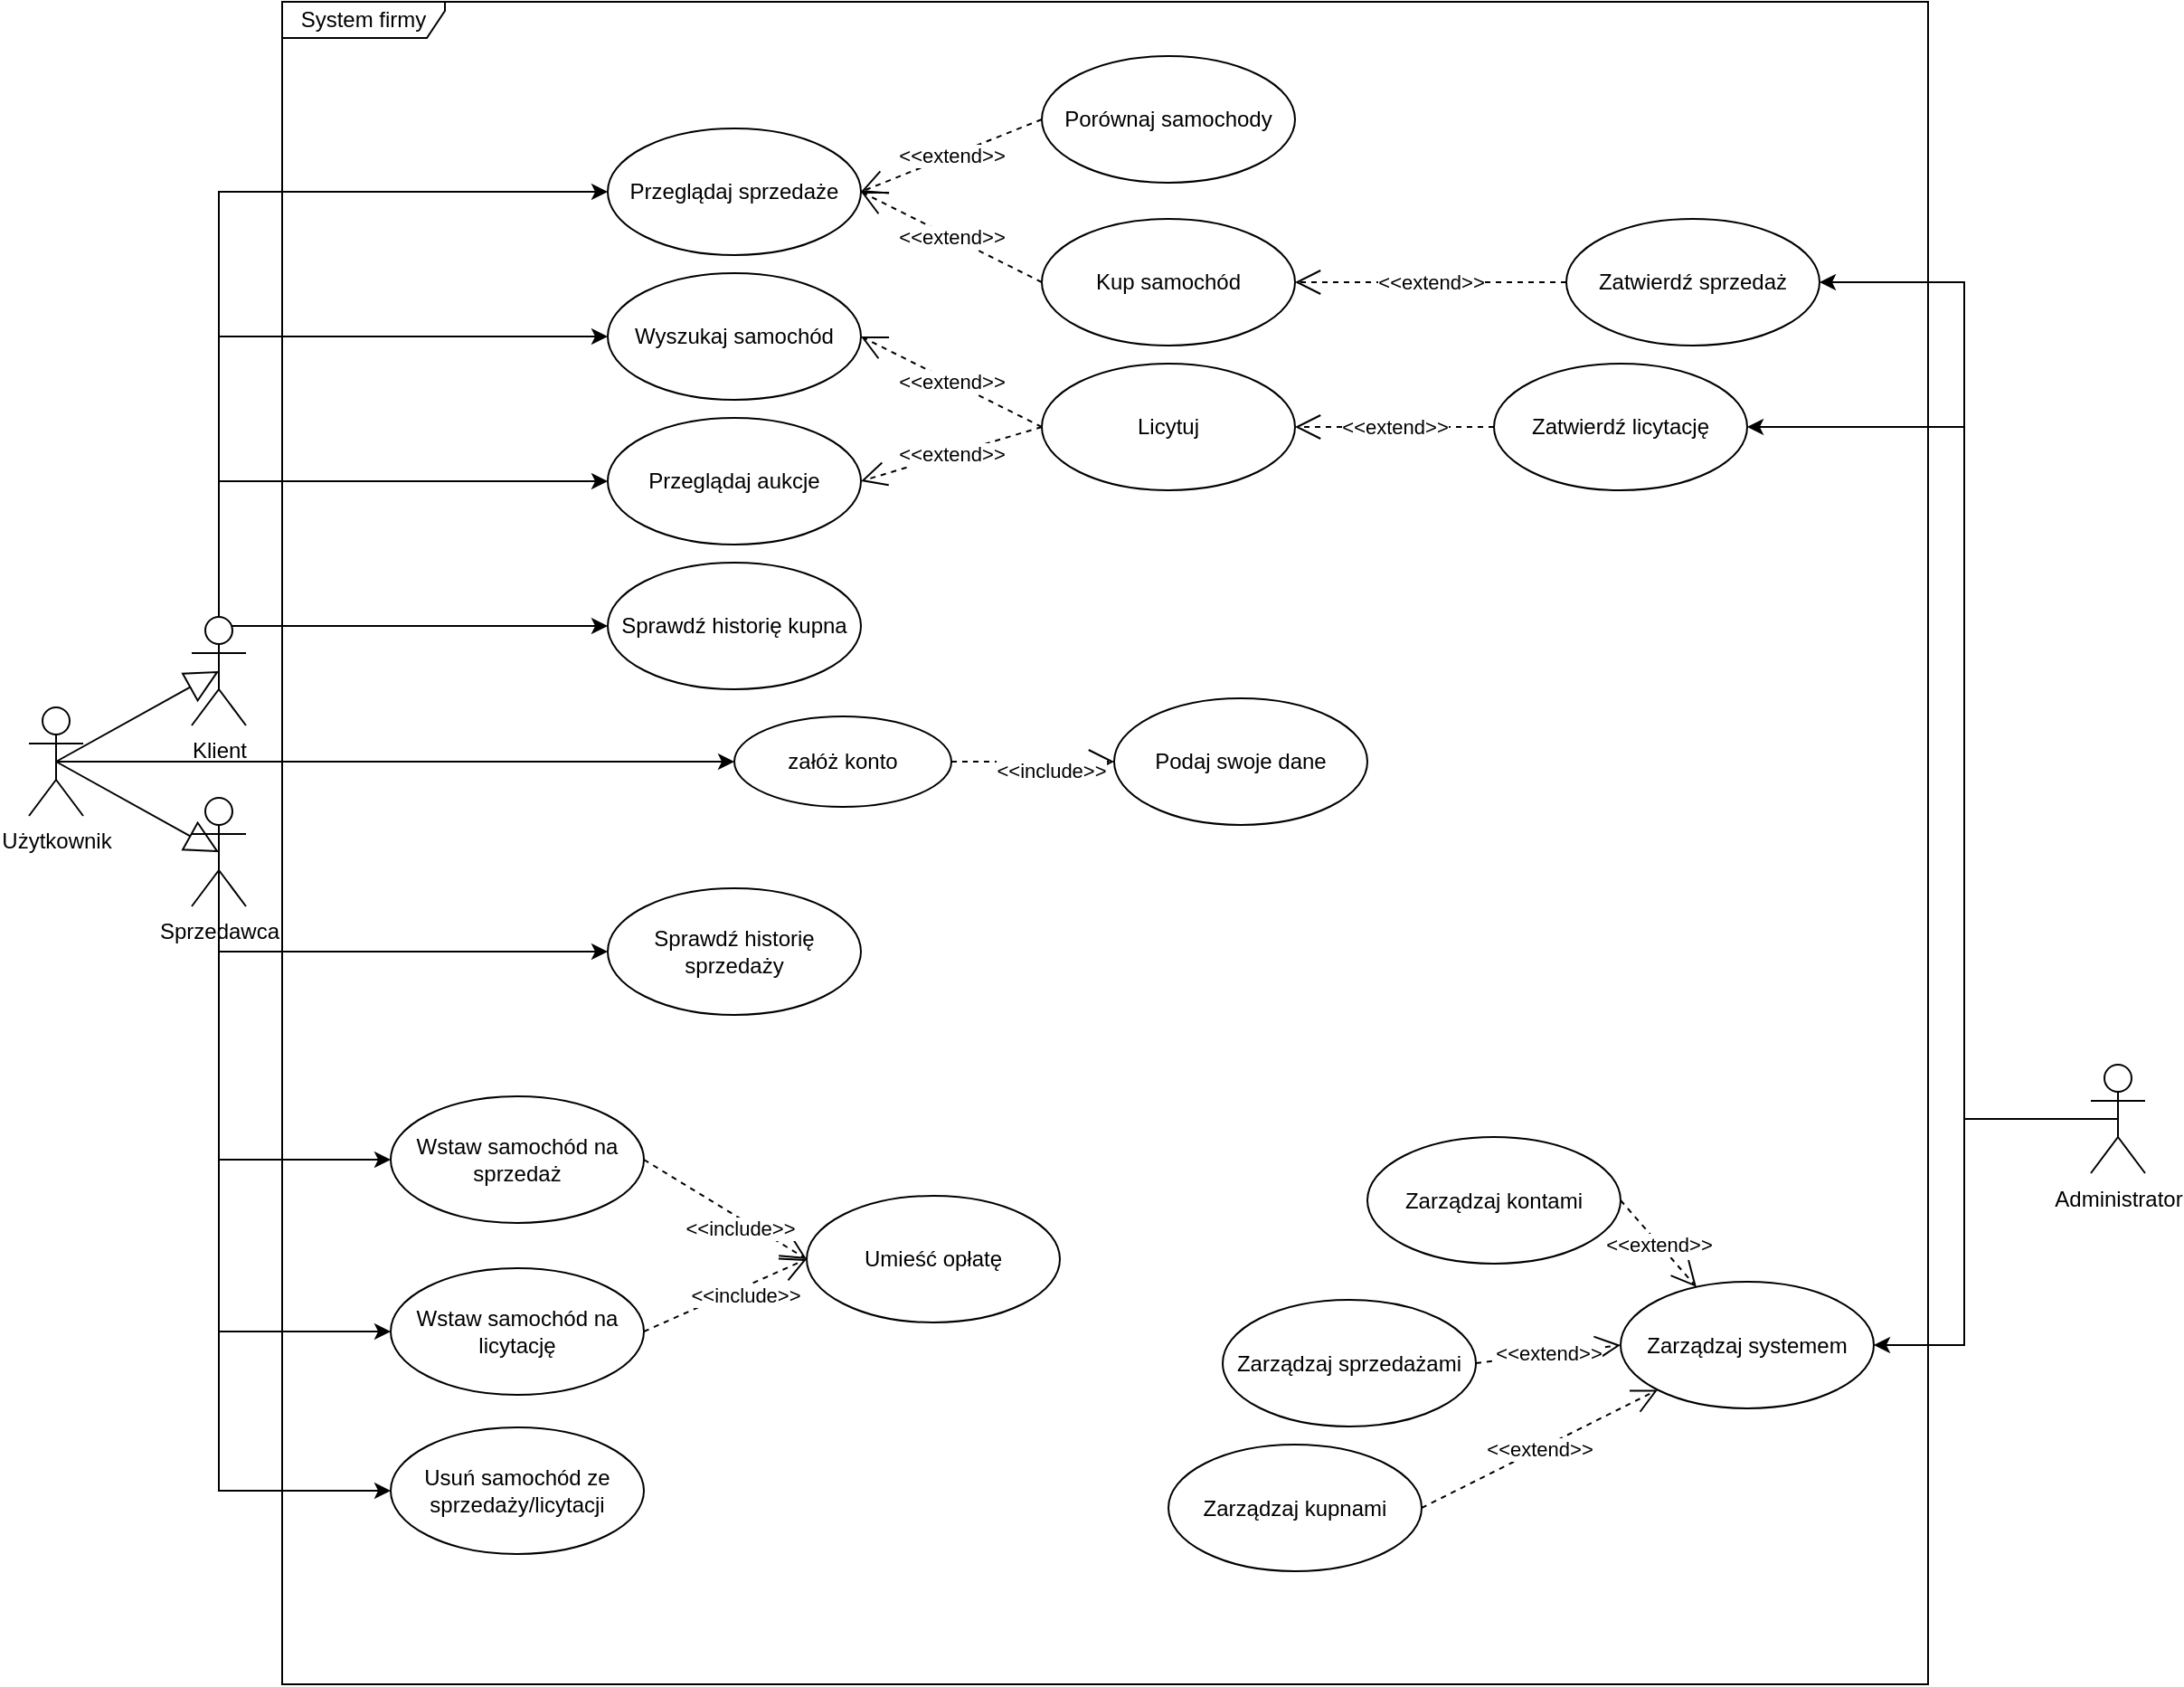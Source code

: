 <mxfile version="14.6.9" type="device"><diagram id="VJrot1IKDxf_70b9PmcD" name="Page-1"><mxGraphModel dx="2871" dy="2111" grid="1" gridSize="10" guides="1" tooltips="1" connect="1" arrows="1" fold="1" page="1" pageScale="1" pageWidth="827" pageHeight="1169" math="0" shadow="0"><root><mxCell id="0"/><mxCell id="1" parent="0"/><mxCell id="q9QxU1IIXQIBfQGxK29Q-38" style="edgeStyle=orthogonalEdgeStyle;rounded=0;orthogonalLoop=1;jettySize=auto;html=1;exitX=0.5;exitY=0.5;exitDx=0;exitDy=0;exitPerimeter=0;entryX=0;entryY=0.5;entryDx=0;entryDy=0;" edge="1" parent="1" source="q9QxU1IIXQIBfQGxK29Q-1" target="q9QxU1IIXQIBfQGxK29Q-25"><mxGeometry relative="1" as="geometry"><Array as="points"><mxPoint x="-35" y="165"/></Array></mxGeometry></mxCell><mxCell id="q9QxU1IIXQIBfQGxK29Q-39" style="edgeStyle=orthogonalEdgeStyle;rounded=0;orthogonalLoop=1;jettySize=auto;html=1;exitX=0.5;exitY=0;exitDx=0;exitDy=0;exitPerimeter=0;entryX=0;entryY=0.5;entryDx=0;entryDy=0;" edge="1" parent="1" source="q9QxU1IIXQIBfQGxK29Q-1" target="q9QxU1IIXQIBfQGxK29Q-22"><mxGeometry relative="1" as="geometry"/></mxCell><mxCell id="q9QxU1IIXQIBfQGxK29Q-40" style="edgeStyle=orthogonalEdgeStyle;rounded=0;orthogonalLoop=1;jettySize=auto;html=1;exitX=0.5;exitY=0;exitDx=0;exitDy=0;exitPerimeter=0;entryX=0;entryY=0.5;entryDx=0;entryDy=0;" edge="1" parent="1" source="q9QxU1IIXQIBfQGxK29Q-1" target="q9QxU1IIXQIBfQGxK29Q-23"><mxGeometry relative="1" as="geometry"/></mxCell><mxCell id="q9QxU1IIXQIBfQGxK29Q-59" style="edgeStyle=orthogonalEdgeStyle;rounded=0;orthogonalLoop=1;jettySize=auto;html=1;exitX=0.5;exitY=0.5;exitDx=0;exitDy=0;exitPerimeter=0;entryX=0;entryY=0.5;entryDx=0;entryDy=0;" edge="1" parent="1" source="q9QxU1IIXQIBfQGxK29Q-1" target="q9QxU1IIXQIBfQGxK29Q-26"><mxGeometry relative="1" as="geometry"><Array as="points"><mxPoint x="-35" y="5"/></Array></mxGeometry></mxCell><mxCell id="q9QxU1IIXQIBfQGxK29Q-1" value="Klient" style="shape=umlActor;verticalLabelPosition=bottom;verticalAlign=top;html=1;" vertex="1" parent="1"><mxGeometry x="-50" y="160" width="30" height="60" as="geometry"/></mxCell><mxCell id="q9QxU1IIXQIBfQGxK29Q-48" style="edgeStyle=orthogonalEdgeStyle;rounded=0;orthogonalLoop=1;jettySize=auto;html=1;exitX=0.5;exitY=0.5;exitDx=0;exitDy=0;exitPerimeter=0;entryX=0;entryY=0.5;entryDx=0;entryDy=0;" edge="1" parent="1" source="q9QxU1IIXQIBfQGxK29Q-2" target="q9QxU1IIXQIBfQGxK29Q-47"><mxGeometry relative="1" as="geometry"><Array as="points"><mxPoint x="-35" y="345"/></Array></mxGeometry></mxCell><mxCell id="q9QxU1IIXQIBfQGxK29Q-58" style="edgeStyle=orthogonalEdgeStyle;rounded=0;orthogonalLoop=1;jettySize=auto;html=1;exitX=0.5;exitY=0.5;exitDx=0;exitDy=0;exitPerimeter=0;entryX=0;entryY=0.5;entryDx=0;entryDy=0;" edge="1" parent="1" source="q9QxU1IIXQIBfQGxK29Q-2" target="q9QxU1IIXQIBfQGxK29Q-57"><mxGeometry relative="1" as="geometry"><Array as="points"><mxPoint x="-35" y="460"/></Array></mxGeometry></mxCell><mxCell id="q9QxU1IIXQIBfQGxK29Q-67" style="edgeStyle=orthogonalEdgeStyle;rounded=0;orthogonalLoop=1;jettySize=auto;html=1;exitX=0.5;exitY=0.5;exitDx=0;exitDy=0;exitPerimeter=0;entryX=0;entryY=0.5;entryDx=0;entryDy=0;" edge="1" parent="1" source="q9QxU1IIXQIBfQGxK29Q-2" target="q9QxU1IIXQIBfQGxK29Q-66"><mxGeometry relative="1" as="geometry"><Array as="points"><mxPoint x="-35" y="555"/></Array></mxGeometry></mxCell><mxCell id="q9QxU1IIXQIBfQGxK29Q-70" style="edgeStyle=orthogonalEdgeStyle;rounded=0;orthogonalLoop=1;jettySize=auto;html=1;exitX=0.5;exitY=0.5;exitDx=0;exitDy=0;exitPerimeter=0;entryX=0;entryY=0.5;entryDx=0;entryDy=0;" edge="1" parent="1" source="q9QxU1IIXQIBfQGxK29Q-2" target="q9QxU1IIXQIBfQGxK29Q-69"><mxGeometry relative="1" as="geometry"><Array as="points"><mxPoint x="-35" y="643"/></Array></mxGeometry></mxCell><mxCell id="q9QxU1IIXQIBfQGxK29Q-2" value="Sprzedawca" style="shape=umlActor;verticalLabelPosition=bottom;verticalAlign=top;html=1;" vertex="1" parent="1"><mxGeometry x="-50" y="260" width="30" height="60" as="geometry"/></mxCell><mxCell id="q9QxU1IIXQIBfQGxK29Q-49" style="edgeStyle=orthogonalEdgeStyle;rounded=0;orthogonalLoop=1;jettySize=auto;html=1;exitX=0.5;exitY=0.5;exitDx=0;exitDy=0;exitPerimeter=0;entryX=0;entryY=0.5;entryDx=0;entryDy=0;" edge="1" parent="1" source="q9QxU1IIXQIBfQGxK29Q-3" target="q9QxU1IIXQIBfQGxK29Q-19"><mxGeometry relative="1" as="geometry"><mxPoint x="200" y="240" as="targetPoint"/><Array as="points"/></mxGeometry></mxCell><mxCell id="q9QxU1IIXQIBfQGxK29Q-3" value="Użytkownik" style="shape=umlActor;verticalLabelPosition=bottom;verticalAlign=top;html=1;" vertex="1" parent="1"><mxGeometry x="-140" y="210" width="30" height="60" as="geometry"/></mxCell><mxCell id="q9QxU1IIXQIBfQGxK29Q-37" style="edgeStyle=orthogonalEdgeStyle;rounded=0;orthogonalLoop=1;jettySize=auto;html=1;exitX=0.5;exitY=0.5;exitDx=0;exitDy=0;exitPerimeter=0;entryX=1;entryY=0.5;entryDx=0;entryDy=0;" edge="1" parent="1" source="q9QxU1IIXQIBfQGxK29Q-11" target="q9QxU1IIXQIBfQGxK29Q-27"><mxGeometry relative="1" as="geometry"><Array as="points"><mxPoint x="930" y="437"/><mxPoint x="930" y="563"/></Array></mxGeometry></mxCell><mxCell id="q9QxU1IIXQIBfQGxK29Q-44" style="edgeStyle=orthogonalEdgeStyle;rounded=0;orthogonalLoop=1;jettySize=auto;html=1;exitX=0.5;exitY=0.5;exitDx=0;exitDy=0;exitPerimeter=0;entryX=1;entryY=0.5;entryDx=0;entryDy=0;" edge="1" parent="1" source="q9QxU1IIXQIBfQGxK29Q-11" target="q9QxU1IIXQIBfQGxK29Q-43"><mxGeometry relative="1" as="geometry"><Array as="points"><mxPoint x="930" y="438"/><mxPoint x="930" y="55"/></Array></mxGeometry></mxCell><mxCell id="q9QxU1IIXQIBfQGxK29Q-46" style="edgeStyle=orthogonalEdgeStyle;rounded=0;orthogonalLoop=1;jettySize=auto;html=1;exitX=0.5;exitY=0.5;exitDx=0;exitDy=0;exitPerimeter=0;entryX=1;entryY=0.5;entryDx=0;entryDy=0;" edge="1" parent="1" source="q9QxU1IIXQIBfQGxK29Q-11" target="q9QxU1IIXQIBfQGxK29Q-45"><mxGeometry relative="1" as="geometry"><Array as="points"><mxPoint x="930" y="438"/><mxPoint x="930" y="-25"/></Array></mxGeometry></mxCell><mxCell id="q9QxU1IIXQIBfQGxK29Q-11" value="Administrator" style="shape=umlActor;verticalLabelPosition=bottom;verticalAlign=top;html=1;" vertex="1" parent="1"><mxGeometry x="1000" y="407.5" width="30" height="60" as="geometry"/></mxCell><mxCell id="q9QxU1IIXQIBfQGxK29Q-17" value="System firmy" style="shape=umlFrame;whiteSpace=wrap;html=1;width=90;height=20;" vertex="1" parent="1"><mxGeometry y="-180" width="910" height="930" as="geometry"/></mxCell><mxCell id="q9QxU1IIXQIBfQGxK29Q-19" value="załóż konto" style="ellipse;whiteSpace=wrap;html=1;" vertex="1" parent="1"><mxGeometry x="250" y="215" width="120" height="50" as="geometry"/></mxCell><mxCell id="q9QxU1IIXQIBfQGxK29Q-22" value="Przeglądaj aukcje" style="ellipse;whiteSpace=wrap;html=1;" vertex="1" parent="1"><mxGeometry x="180" y="50" width="140" height="70" as="geometry"/></mxCell><mxCell id="q9QxU1IIXQIBfQGxK29Q-23" value="Przeglądaj sprzedaże" style="ellipse;whiteSpace=wrap;html=1;" vertex="1" parent="1"><mxGeometry x="180" y="-110" width="140" height="70" as="geometry"/></mxCell><mxCell id="q9QxU1IIXQIBfQGxK29Q-24" value="Licytuj" style="ellipse;whiteSpace=wrap;html=1;" vertex="1" parent="1"><mxGeometry x="420" y="20" width="140" height="70" as="geometry"/></mxCell><mxCell id="q9QxU1IIXQIBfQGxK29Q-25" value="Sprawdź historię kupna" style="ellipse;whiteSpace=wrap;html=1;" vertex="1" parent="1"><mxGeometry x="180" y="130" width="140" height="70" as="geometry"/></mxCell><mxCell id="q9QxU1IIXQIBfQGxK29Q-26" value="Wyszukaj samochód" style="ellipse;whiteSpace=wrap;html=1;" vertex="1" parent="1"><mxGeometry x="180" y="-30" width="140" height="70" as="geometry"/></mxCell><mxCell id="q9QxU1IIXQIBfQGxK29Q-27" value="Zarządzaj systemem" style="ellipse;whiteSpace=wrap;html=1;" vertex="1" parent="1"><mxGeometry x="740" y="527.5" width="140" height="70" as="geometry"/></mxCell><mxCell id="q9QxU1IIXQIBfQGxK29Q-28" value="Zarządzaj kontami" style="ellipse;whiteSpace=wrap;html=1;" vertex="1" parent="1"><mxGeometry x="600" y="447.5" width="140" height="70" as="geometry"/></mxCell><mxCell id="q9QxU1IIXQIBfQGxK29Q-29" value="Zarządzaj sprzedażami" style="ellipse;whiteSpace=wrap;html=1;" vertex="1" parent="1"><mxGeometry x="520" y="537.5" width="140" height="70" as="geometry"/></mxCell><mxCell id="q9QxU1IIXQIBfQGxK29Q-30" value="Zarządzaj kupnami" style="ellipse;whiteSpace=wrap;html=1;" vertex="1" parent="1"><mxGeometry x="490" y="617.5" width="140" height="70" as="geometry"/></mxCell><mxCell id="q9QxU1IIXQIBfQGxK29Q-32" value="&amp;lt;&amp;lt;extend&amp;gt;&amp;gt;" style="endArrow=open;endSize=12;dashed=1;html=1;exitX=1;exitY=0.5;exitDx=0;exitDy=0;" edge="1" parent="1" source="q9QxU1IIXQIBfQGxK29Q-28" target="q9QxU1IIXQIBfQGxK29Q-27"><mxGeometry width="160" relative="1" as="geometry"><mxPoint x="640" y="587.5" as="sourcePoint"/><mxPoint x="760" y="467.5" as="targetPoint"/><Array as="points"/><mxPoint as="offset"/></mxGeometry></mxCell><mxCell id="q9QxU1IIXQIBfQGxK29Q-34" value="&amp;lt;&amp;lt;extend&amp;gt;&amp;gt;" style="endArrow=open;endSize=12;dashed=1;html=1;exitX=1;exitY=0.5;exitDx=0;exitDy=0;entryX=0;entryY=0.5;entryDx=0;entryDy=0;" edge="1" parent="1" source="q9QxU1IIXQIBfQGxK29Q-29" target="q9QxU1IIXQIBfQGxK29Q-27"><mxGeometry width="160" relative="1" as="geometry"><mxPoint x="530.0" y="572.5" as="sourcePoint"/><mxPoint x="720" y="561.79" as="targetPoint"/><Array as="points"/><mxPoint as="offset"/></mxGeometry></mxCell><mxCell id="q9QxU1IIXQIBfQGxK29Q-35" value="&amp;lt;&amp;lt;extend&amp;gt;&amp;gt;" style="endArrow=open;endSize=12;dashed=1;html=1;exitX=1;exitY=0.5;exitDx=0;exitDy=0;entryX=0;entryY=1;entryDx=0;entryDy=0;" edge="1" parent="1" source="q9QxU1IIXQIBfQGxK29Q-30" target="q9QxU1IIXQIBfQGxK29Q-27"><mxGeometry width="160" relative="1" as="geometry"><mxPoint x="640" y="627.5" as="sourcePoint"/><mxPoint x="800" y="627.5" as="targetPoint"/><Array as="points"/><mxPoint as="offset"/></mxGeometry></mxCell><mxCell id="q9QxU1IIXQIBfQGxK29Q-42" value="&amp;lt;&amp;lt;extend&amp;gt;&amp;gt;" style="endArrow=open;endSize=12;dashed=1;html=1;exitX=0;exitY=0.5;exitDx=0;exitDy=0;entryX=1;entryY=0.5;entryDx=0;entryDy=0;" edge="1" parent="1" source="q9QxU1IIXQIBfQGxK29Q-24" target="q9QxU1IIXQIBfQGxK29Q-22"><mxGeometry width="160" relative="1" as="geometry"><mxPoint x="400" y="60.0" as="sourcePoint"/><mxPoint x="340" y="-10" as="targetPoint"/><Array as="points"/><mxPoint as="offset"/></mxGeometry></mxCell><mxCell id="q9QxU1IIXQIBfQGxK29Q-43" value="Zatwierdź licytację" style="ellipse;whiteSpace=wrap;html=1;" vertex="1" parent="1"><mxGeometry x="670" y="20" width="140" height="70" as="geometry"/></mxCell><mxCell id="q9QxU1IIXQIBfQGxK29Q-45" value="Zatwierdź sprzedaż" style="ellipse;whiteSpace=wrap;html=1;" vertex="1" parent="1"><mxGeometry x="710" y="-60" width="140" height="70" as="geometry"/></mxCell><mxCell id="q9QxU1IIXQIBfQGxK29Q-47" value="Sprawdź historię sprzedaży" style="ellipse;whiteSpace=wrap;html=1;" vertex="1" parent="1"><mxGeometry x="180" y="310" width="140" height="70" as="geometry"/></mxCell><mxCell id="q9QxU1IIXQIBfQGxK29Q-53" value="" style="endArrow=block;endSize=16;endFill=0;html=1;exitX=0.5;exitY=0.5;exitDx=0;exitDy=0;exitPerimeter=0;entryX=0.5;entryY=0.5;entryDx=0;entryDy=0;entryPerimeter=0;" edge="1" parent="1" source="q9QxU1IIXQIBfQGxK29Q-3" target="q9QxU1IIXQIBfQGxK29Q-1"><mxGeometry width="160" relative="1" as="geometry"><mxPoint x="-20" y="244.29" as="sourcePoint"/><mxPoint x="140" y="244.29" as="targetPoint"/><Array as="points"/></mxGeometry></mxCell><mxCell id="q9QxU1IIXQIBfQGxK29Q-54" value="" style="endArrow=block;endSize=16;endFill=0;html=1;exitX=0.5;exitY=0.5;exitDx=0;exitDy=0;exitPerimeter=0;entryX=0.5;entryY=0.5;entryDx=0;entryDy=0;entryPerimeter=0;" edge="1" parent="1" source="q9QxU1IIXQIBfQGxK29Q-3" target="q9QxU1IIXQIBfQGxK29Q-2"><mxGeometry width="160" relative="1" as="geometry"><mxPoint x="-115" y="250" as="sourcePoint"/><mxPoint x="-25" y="200" as="targetPoint"/><Array as="points"/></mxGeometry></mxCell><mxCell id="q9QxU1IIXQIBfQGxK29Q-55" value="Porównaj samochody" style="ellipse;whiteSpace=wrap;html=1;" vertex="1" parent="1"><mxGeometry x="420" y="-150" width="140" height="70" as="geometry"/></mxCell><mxCell id="q9QxU1IIXQIBfQGxK29Q-56" value="&amp;lt;&amp;lt;extend&amp;gt;&amp;gt;" style="endArrow=open;endSize=12;dashed=1;html=1;exitX=0;exitY=0.5;exitDx=0;exitDy=0;entryX=1;entryY=0.5;entryDx=0;entryDy=0;" edge="1" parent="1" source="q9QxU1IIXQIBfQGxK29Q-55" target="q9QxU1IIXQIBfQGxK29Q-23"><mxGeometry width="160" relative="1" as="geometry"><mxPoint x="292.32" y="-110" as="sourcePoint"/><mxPoint x="300" y="-85" as="targetPoint"/><Array as="points"/><mxPoint as="offset"/></mxGeometry></mxCell><mxCell id="q9QxU1IIXQIBfQGxK29Q-57" value="Wstaw samochód na sprzedaż" style="ellipse;whiteSpace=wrap;html=1;" vertex="1" parent="1"><mxGeometry x="60" y="425" width="140" height="70" as="geometry"/></mxCell><mxCell id="q9QxU1IIXQIBfQGxK29Q-60" value="&amp;lt;&amp;lt;extend&amp;gt;&amp;gt;" style="endArrow=open;endSize=12;dashed=1;html=1;exitX=0;exitY=0.5;exitDx=0;exitDy=0;entryX=1;entryY=0.5;entryDx=0;entryDy=0;" edge="1" parent="1" source="q9QxU1IIXQIBfQGxK29Q-24" target="q9QxU1IIXQIBfQGxK29Q-26"><mxGeometry width="160" relative="1" as="geometry"><mxPoint x="434.0" y="180" as="sourcePoint"/><mxPoint x="310.0" y="180" as="targetPoint"/><Array as="points"/><mxPoint as="offset"/></mxGeometry></mxCell><mxCell id="q9QxU1IIXQIBfQGxK29Q-61" value="Kup samochód" style="ellipse;whiteSpace=wrap;html=1;" vertex="1" parent="1"><mxGeometry x="420" y="-60" width="140" height="70" as="geometry"/></mxCell><mxCell id="q9QxU1IIXQIBfQGxK29Q-62" value="&amp;lt;&amp;lt;extend&amp;gt;&amp;gt;" style="endArrow=open;endSize=12;dashed=1;html=1;exitX=0;exitY=0.5;exitDx=0;exitDy=0;entryX=1;entryY=0.5;entryDx=0;entryDy=0;" edge="1" parent="1" source="q9QxU1IIXQIBfQGxK29Q-61" target="q9QxU1IIXQIBfQGxK29Q-23"><mxGeometry width="160" relative="1" as="geometry"><mxPoint x="430.0" y="-105" as="sourcePoint"/><mxPoint x="320" y="-65" as="targetPoint"/><Array as="points"/><mxPoint as="offset"/></mxGeometry></mxCell><mxCell id="q9QxU1IIXQIBfQGxK29Q-63" value="&amp;lt;&amp;lt;include&amp;gt;&amp;gt;" style="endArrow=open;endSize=12;dashed=1;html=1;exitX=1;exitY=0.5;exitDx=0;exitDy=0;entryX=0;entryY=0.5;entryDx=0;entryDy=0;" edge="1" parent="1" source="q9QxU1IIXQIBfQGxK29Q-57" target="q9QxU1IIXQIBfQGxK29Q-65"><mxGeometry x="0.211" y="-4" width="160" relative="1" as="geometry"><mxPoint x="250" y="413.25" as="sourcePoint"/><mxPoint x="330" y="420" as="targetPoint"/><Array as="points"/><mxPoint y="1" as="offset"/></mxGeometry></mxCell><mxCell id="q9QxU1IIXQIBfQGxK29Q-65" value="Umieść opłatę" style="ellipse;whiteSpace=wrap;html=1;" vertex="1" parent="1"><mxGeometry x="290" y="480" width="140" height="70" as="geometry"/></mxCell><mxCell id="q9QxU1IIXQIBfQGxK29Q-66" value="Wstaw samochód na licytację" style="ellipse;whiteSpace=wrap;html=1;" vertex="1" parent="1"><mxGeometry x="60" y="520" width="140" height="70" as="geometry"/></mxCell><mxCell id="q9QxU1IIXQIBfQGxK29Q-68" value="&amp;lt;&amp;lt;include&amp;gt;&amp;gt;" style="endArrow=open;endSize=12;dashed=1;html=1;exitX=1;exitY=0.5;exitDx=0;exitDy=0;entryX=0;entryY=0.5;entryDx=0;entryDy=0;" edge="1" parent="1" source="q9QxU1IIXQIBfQGxK29Q-66" target="q9QxU1IIXQIBfQGxK29Q-65"><mxGeometry x="0.211" y="-4" width="160" relative="1" as="geometry"><mxPoint x="210.0" y="470" as="sourcePoint"/><mxPoint x="250" y="525" as="targetPoint"/><Array as="points"/><mxPoint y="1" as="offset"/></mxGeometry></mxCell><mxCell id="q9QxU1IIXQIBfQGxK29Q-69" value="Usuń samochód ze sprzedaży/licytacji" style="ellipse;whiteSpace=wrap;html=1;" vertex="1" parent="1"><mxGeometry x="60" y="608" width="140" height="70" as="geometry"/></mxCell><mxCell id="q9QxU1IIXQIBfQGxK29Q-71" value="&amp;lt;&amp;lt;include&amp;gt;&amp;gt;" style="endArrow=open;endSize=12;dashed=1;html=1;exitX=1;exitY=0.5;exitDx=0;exitDy=0;entryX=0;entryY=0.5;entryDx=0;entryDy=0;" edge="1" parent="1" source="q9QxU1IIXQIBfQGxK29Q-19" target="q9QxU1IIXQIBfQGxK29Q-72"><mxGeometry x="0.211" y="-4" width="160" relative="1" as="geometry"><mxPoint x="-150.0" y="10" as="sourcePoint"/><mxPoint x="-160" y="10" as="targetPoint"/><Array as="points"/><mxPoint y="1" as="offset"/></mxGeometry></mxCell><mxCell id="q9QxU1IIXQIBfQGxK29Q-72" value="Podaj swoje dane" style="ellipse;whiteSpace=wrap;html=1;" vertex="1" parent="1"><mxGeometry x="460" y="205" width="140" height="70" as="geometry"/></mxCell><mxCell id="q9QxU1IIXQIBfQGxK29Q-73" value="&amp;lt;&amp;lt;extend&amp;gt;&amp;gt;" style="endArrow=open;endSize=12;dashed=1;html=1;exitX=0;exitY=0.5;exitDx=0;exitDy=0;entryX=1;entryY=0.5;entryDx=0;entryDy=0;" edge="1" parent="1" source="q9QxU1IIXQIBfQGxK29Q-45" target="q9QxU1IIXQIBfQGxK29Q-61"><mxGeometry width="160" relative="1" as="geometry"><mxPoint x="690.0" y="30" as="sourcePoint"/><mxPoint x="670" y="-120" as="targetPoint"/><Array as="points"/><mxPoint as="offset"/></mxGeometry></mxCell><mxCell id="q9QxU1IIXQIBfQGxK29Q-74" value="&amp;lt;&amp;lt;extend&amp;gt;&amp;gt;" style="endArrow=open;endSize=12;dashed=1;html=1;exitX=0;exitY=0.5;exitDx=0;exitDy=0;entryX=1;entryY=0.5;entryDx=0;entryDy=0;" edge="1" parent="1" source="q9QxU1IIXQIBfQGxK29Q-43" target="q9QxU1IIXQIBfQGxK29Q-24"><mxGeometry width="160" relative="1" as="geometry"><mxPoint x="750.0" y="114.29" as="sourcePoint"/><mxPoint x="600.0" y="114.29" as="targetPoint"/><Array as="points"/><mxPoint as="offset"/></mxGeometry></mxCell></root></mxGraphModel></diagram></mxfile>